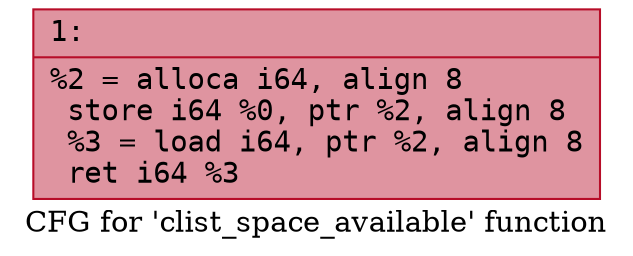 digraph "CFG for 'clist_space_available' function" {
	label="CFG for 'clist_space_available' function";

	Node0x6000021da530 [shape=record,color="#b70d28ff", style=filled, fillcolor="#b70d2870" fontname="Courier",label="{1:\l|  %2 = alloca i64, align 8\l  store i64 %0, ptr %2, align 8\l  %3 = load i64, ptr %2, align 8\l  ret i64 %3\l}"];
}
